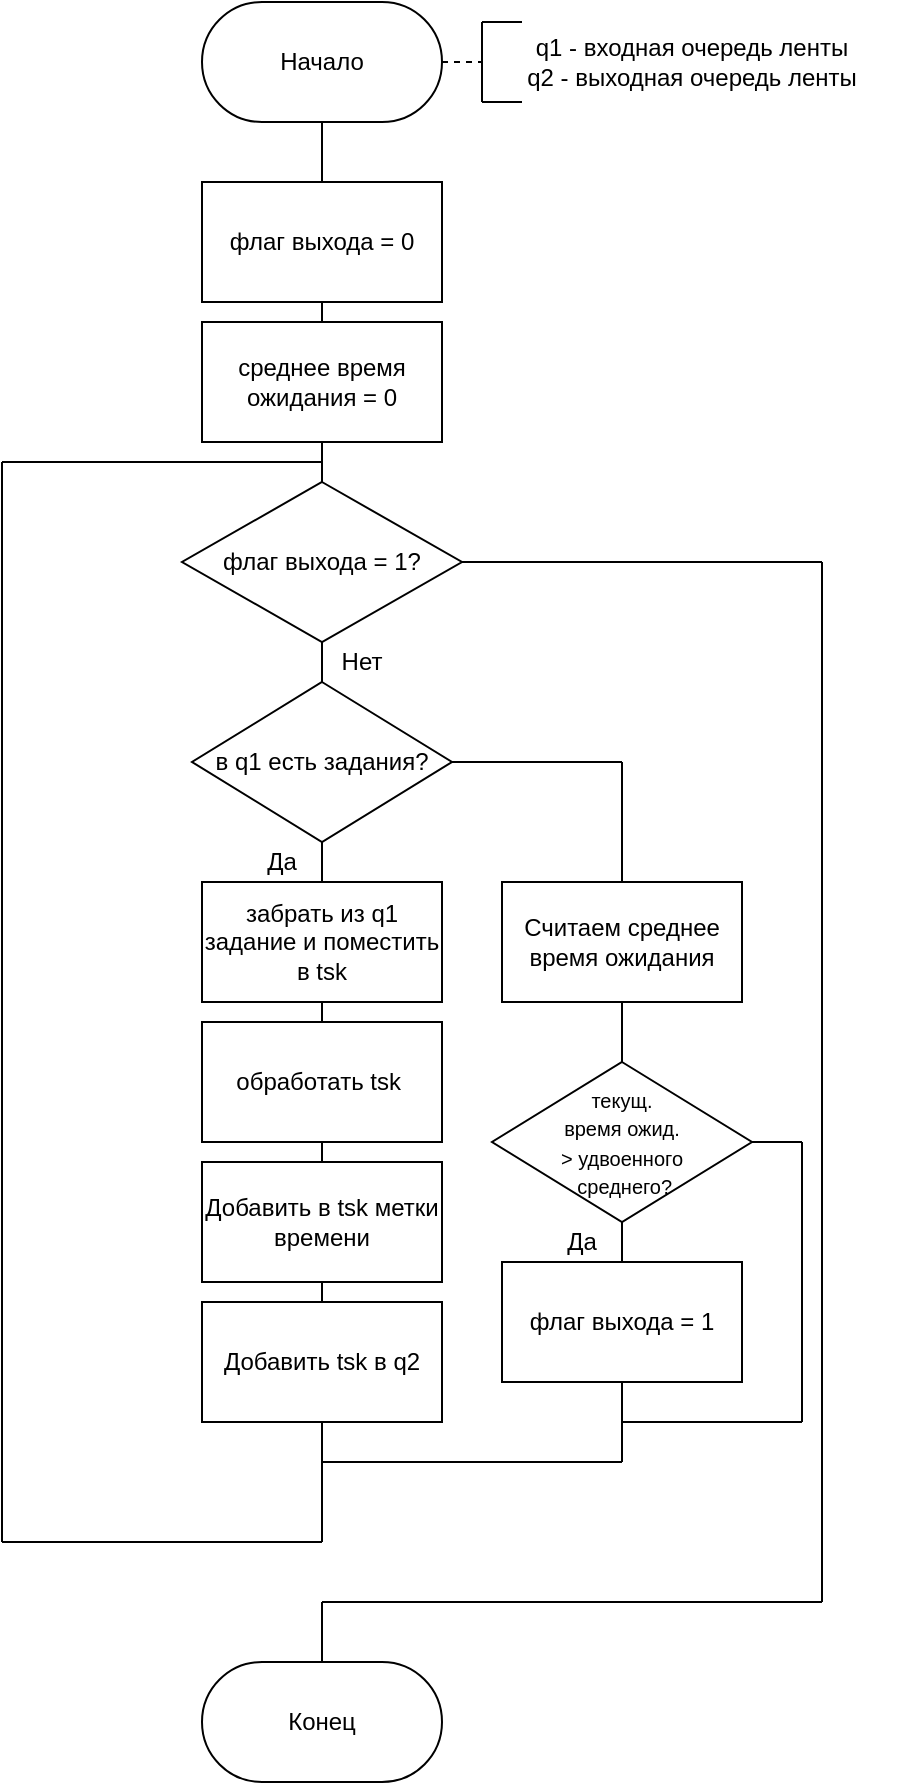 <mxfile version="10.7.5" type="device"><diagram id="doG2k2WsK-6fOJXFuy1G" name="Page-1"><mxGraphModel dx="1362" dy="687" grid="1" gridSize="10" guides="1" tooltips="1" connect="1" arrows="1" fold="1" page="1" pageScale="1" pageWidth="827" pageHeight="1169" math="0" shadow="0"><root><mxCell id="0"/><mxCell id="1" parent="0"/><mxCell id="hunNIcSFCgZceLWTEgXf-1" value="Начало&lt;br&gt;" style="rounded=1;whiteSpace=wrap;html=1;arcSize=50;" vertex="1" parent="1"><mxGeometry x="340" y="70" width="120" height="60" as="geometry"/></mxCell><mxCell id="hunNIcSFCgZceLWTEgXf-2" value="" style="endArrow=none;html=1;entryX=0.5;entryY=1;entryDx=0;entryDy=0;exitX=0.5;exitY=0;exitDx=0;exitDy=0;" edge="1" parent="1" source="hunNIcSFCgZceLWTEgXf-3" target="hunNIcSFCgZceLWTEgXf-1"><mxGeometry width="50" height="50" relative="1" as="geometry"><mxPoint x="400" y="160" as="sourcePoint"/><mxPoint x="480" y="160" as="targetPoint"/></mxGeometry></mxCell><mxCell id="hunNIcSFCgZceLWTEgXf-3" value="флаг выхода = 0" style="rounded=0;whiteSpace=wrap;html=1;" vertex="1" parent="1"><mxGeometry x="340" y="160" width="120" height="60" as="geometry"/></mxCell><mxCell id="hunNIcSFCgZceLWTEgXf-5" value="флаг выхода = 1?" style="rhombus;whiteSpace=wrap;html=1;" vertex="1" parent="1"><mxGeometry x="330" y="310" width="140" height="80" as="geometry"/></mxCell><mxCell id="hunNIcSFCgZceLWTEgXf-6" value="" style="endArrow=none;html=1;entryX=0.5;entryY=1;entryDx=0;entryDy=0;exitX=0.5;exitY=0;exitDx=0;exitDy=0;" edge="1" parent="1" source="hunNIcSFCgZceLWTEgXf-14" target="hunNIcSFCgZceLWTEgXf-5"><mxGeometry width="50" height="50" relative="1" as="geometry"><mxPoint x="400" y="410" as="sourcePoint"/><mxPoint x="330" y="440" as="targetPoint"/></mxGeometry></mxCell><mxCell id="hunNIcSFCgZceLWTEgXf-7" value="Нет" style="text;html=1;strokeColor=none;fillColor=none;align=center;verticalAlign=middle;whiteSpace=wrap;rounded=0;" vertex="1" parent="1"><mxGeometry x="400" y="390" width="40" height="20" as="geometry"/></mxCell><mxCell id="hunNIcSFCgZceLWTEgXf-9" value="" style="endArrow=none;dashed=1;html=1;exitX=1;exitY=0.5;exitDx=0;exitDy=0;" edge="1" parent="1" source="hunNIcSFCgZceLWTEgXf-1"><mxGeometry width="50" height="50" relative="1" as="geometry"><mxPoint x="510" y="170" as="sourcePoint"/><mxPoint x="480" y="100" as="targetPoint"/></mxGeometry></mxCell><mxCell id="hunNIcSFCgZceLWTEgXf-10" value="" style="endArrow=none;html=1;" edge="1" parent="1"><mxGeometry width="50" height="50" relative="1" as="geometry"><mxPoint x="480" y="120" as="sourcePoint"/><mxPoint x="480" y="80" as="targetPoint"/></mxGeometry></mxCell><mxCell id="hunNIcSFCgZceLWTEgXf-11" value="" style="endArrow=none;html=1;" edge="1" parent="1"><mxGeometry width="50" height="50" relative="1" as="geometry"><mxPoint x="480" y="80" as="sourcePoint"/><mxPoint x="500" y="80" as="targetPoint"/></mxGeometry></mxCell><mxCell id="hunNIcSFCgZceLWTEgXf-12" value="" style="endArrow=none;html=1;" edge="1" parent="1"><mxGeometry width="50" height="50" relative="1" as="geometry"><mxPoint x="480" y="120" as="sourcePoint"/><mxPoint x="500" y="120" as="targetPoint"/></mxGeometry></mxCell><mxCell id="hunNIcSFCgZceLWTEgXf-13" value="q1 - входная очередь ленты&lt;br&gt;q2 - выходная очередь ленты&lt;br&gt;" style="text;html=1;strokeColor=none;fillColor=none;align=center;verticalAlign=middle;whiteSpace=wrap;rounded=0;" vertex="1" parent="1"><mxGeometry x="480" y="80" width="210" height="40" as="geometry"/></mxCell><mxCell id="hunNIcSFCgZceLWTEgXf-14" value="в q1 есть задания?" style="rhombus;whiteSpace=wrap;html=1;" vertex="1" parent="1"><mxGeometry x="335" y="410" width="130" height="80" as="geometry"/></mxCell><mxCell id="hunNIcSFCgZceLWTEgXf-15" value="среднее время ожидания = 0" style="rounded=0;whiteSpace=wrap;html=1;" vertex="1" parent="1"><mxGeometry x="340" y="230" width="120" height="60" as="geometry"/></mxCell><mxCell id="hunNIcSFCgZceLWTEgXf-16" value="" style="endArrow=none;html=1;entryX=0.5;entryY=1;entryDx=0;entryDy=0;exitX=0.5;exitY=0;exitDx=0;exitDy=0;" edge="1" parent="1" source="hunNIcSFCgZceLWTEgXf-15" target="hunNIcSFCgZceLWTEgXf-3"><mxGeometry width="50" height="50" relative="1" as="geometry"><mxPoint x="230" y="280" as="sourcePoint"/><mxPoint x="280" y="230" as="targetPoint"/></mxGeometry></mxCell><mxCell id="hunNIcSFCgZceLWTEgXf-17" value="" style="endArrow=none;html=1;entryX=0.5;entryY=1;entryDx=0;entryDy=0;" edge="1" parent="1" source="hunNIcSFCgZceLWTEgXf-5" target="hunNIcSFCgZceLWTEgXf-15"><mxGeometry width="50" height="50" relative="1" as="geometry"><mxPoint x="220" y="390" as="sourcePoint"/><mxPoint x="270" y="340" as="targetPoint"/></mxGeometry></mxCell><mxCell id="hunNIcSFCgZceLWTEgXf-18" value="" style="endArrow=none;html=1;entryX=0.5;entryY=1;entryDx=0;entryDy=0;exitX=0.5;exitY=0;exitDx=0;exitDy=0;" edge="1" parent="1" source="hunNIcSFCgZceLWTEgXf-19" target="hunNIcSFCgZceLWTEgXf-14"><mxGeometry width="50" height="50" relative="1" as="geometry"><mxPoint x="400" y="530" as="sourcePoint"/><mxPoint x="400" y="510" as="targetPoint"/></mxGeometry></mxCell><mxCell id="hunNIcSFCgZceLWTEgXf-19" value="забрать из q1 задание и поместить в tsk" style="rounded=0;whiteSpace=wrap;html=1;" vertex="1" parent="1"><mxGeometry x="340" y="510" width="120" height="60" as="geometry"/></mxCell><mxCell id="hunNIcSFCgZceLWTEgXf-20" value="" style="endArrow=none;html=1;entryX=0.5;entryY=1;entryDx=0;entryDy=0;exitX=0.5;exitY=0;exitDx=0;exitDy=0;" edge="1" parent="1" source="hunNIcSFCgZceLWTEgXf-21" target="hunNIcSFCgZceLWTEgXf-19"><mxGeometry width="50" height="50" relative="1" as="geometry"><mxPoint x="400" y="590" as="sourcePoint"/><mxPoint x="400" y="630" as="targetPoint"/></mxGeometry></mxCell><mxCell id="hunNIcSFCgZceLWTEgXf-21" value="обработать tsk&amp;nbsp;" style="rounded=0;whiteSpace=wrap;html=1;" vertex="1" parent="1"><mxGeometry x="340" y="580" width="120" height="60" as="geometry"/></mxCell><mxCell id="hunNIcSFCgZceLWTEgXf-22" value="" style="endArrow=none;html=1;entryX=0.5;entryY=1;entryDx=0;entryDy=0;" edge="1" parent="1" source="hunNIcSFCgZceLWTEgXf-23" target="hunNIcSFCgZceLWTEgXf-21"><mxGeometry width="50" height="50" relative="1" as="geometry"><mxPoint x="330" y="720" as="sourcePoint"/><mxPoint x="380" y="670" as="targetPoint"/></mxGeometry></mxCell><mxCell id="hunNIcSFCgZceLWTEgXf-23" value="Добавить в tsk метки времени" style="rounded=0;whiteSpace=wrap;html=1;" vertex="1" parent="1"><mxGeometry x="340" y="650" width="120" height="60" as="geometry"/></mxCell><mxCell id="hunNIcSFCgZceLWTEgXf-24" value="" style="endArrow=none;html=1;exitX=1;exitY=0.5;exitDx=0;exitDy=0;" edge="1" parent="1" source="hunNIcSFCgZceLWTEgXf-14"><mxGeometry width="50" height="50" relative="1" as="geometry"><mxPoint x="630" y="520" as="sourcePoint"/><mxPoint x="550" y="450" as="targetPoint"/></mxGeometry></mxCell><mxCell id="hunNIcSFCgZceLWTEgXf-25" value="Да" style="text;html=1;strokeColor=none;fillColor=none;align=center;verticalAlign=middle;whiteSpace=wrap;rounded=0;" vertex="1" parent="1"><mxGeometry x="360" y="490" width="40" height="20" as="geometry"/></mxCell><mxCell id="hunNIcSFCgZceLWTEgXf-26" value="" style="endArrow=none;html=1;exitX=0.5;exitY=0;exitDx=0;exitDy=0;" edge="1" parent="1" source="hunNIcSFCgZceLWTEgXf-27"><mxGeometry width="50" height="50" relative="1" as="geometry"><mxPoint x="550" y="510" as="sourcePoint"/><mxPoint x="550" y="450" as="targetPoint"/></mxGeometry></mxCell><mxCell id="hunNIcSFCgZceLWTEgXf-27" value="Считаем среднее время ожидания" style="rounded=0;whiteSpace=wrap;html=1;" vertex="1" parent="1"><mxGeometry x="490" y="510" width="120" height="60" as="geometry"/></mxCell><mxCell id="hunNIcSFCgZceLWTEgXf-28" value="" style="endArrow=none;html=1;entryX=0.5;entryY=1;entryDx=0;entryDy=0;" edge="1" parent="1" target="hunNIcSFCgZceLWTEgXf-27"><mxGeometry width="50" height="50" relative="1" as="geometry"><mxPoint x="550" y="600" as="sourcePoint"/><mxPoint x="600" y="600" as="targetPoint"/></mxGeometry></mxCell><mxCell id="hunNIcSFCgZceLWTEgXf-30" value="&lt;font style=&quot;font-size: 10px&quot;&gt;текущ. &lt;br&gt;время ожид. &lt;br&gt;&amp;gt; удвоенного&lt;br&gt;&amp;nbsp;среднего?&lt;/font&gt;" style="rhombus;whiteSpace=wrap;html=1;" vertex="1" parent="1"><mxGeometry x="485" y="600" width="130" height="80" as="geometry"/></mxCell><mxCell id="hunNIcSFCgZceLWTEgXf-31" value="" style="endArrow=none;html=1;entryX=0.5;entryY=1;entryDx=0;entryDy=0;" edge="1" parent="1" target="hunNIcSFCgZceLWTEgXf-30"><mxGeometry width="50" height="50" relative="1" as="geometry"><mxPoint x="550" y="700" as="sourcePoint"/><mxPoint x="640" y="730" as="targetPoint"/></mxGeometry></mxCell><mxCell id="hunNIcSFCgZceLWTEgXf-32" value="Да" style="text;html=1;strokeColor=none;fillColor=none;align=center;verticalAlign=middle;whiteSpace=wrap;rounded=0;" vertex="1" parent="1"><mxGeometry x="510" y="680" width="40" height="20" as="geometry"/></mxCell><mxCell id="hunNIcSFCgZceLWTEgXf-33" value="флаг выхода = 1" style="rounded=0;whiteSpace=wrap;html=1;" vertex="1" parent="1"><mxGeometry x="490" y="700" width="120" height="60" as="geometry"/></mxCell><mxCell id="hunNIcSFCgZceLWTEgXf-34" value="" style="endArrow=none;html=1;exitX=1;exitY=0.5;exitDx=0;exitDy=0;" edge="1" parent="1" source="hunNIcSFCgZceLWTEgXf-30"><mxGeometry width="50" height="50" relative="1" as="geometry"><mxPoint x="650" y="720" as="sourcePoint"/><mxPoint x="640" y="640" as="targetPoint"/></mxGeometry></mxCell><mxCell id="hunNIcSFCgZceLWTEgXf-35" value="" style="endArrow=none;html=1;" edge="1" parent="1"><mxGeometry width="50" height="50" relative="1" as="geometry"><mxPoint x="640" y="780" as="sourcePoint"/><mxPoint x="640" y="640" as="targetPoint"/></mxGeometry></mxCell><mxCell id="hunNIcSFCgZceLWTEgXf-36" value="" style="endArrow=none;html=1;entryX=0.5;entryY=1;entryDx=0;entryDy=0;" edge="1" parent="1" target="hunNIcSFCgZceLWTEgXf-33"><mxGeometry width="50" height="50" relative="1" as="geometry"><mxPoint x="550" y="780" as="sourcePoint"/><mxPoint x="560" y="790" as="targetPoint"/></mxGeometry></mxCell><mxCell id="hunNIcSFCgZceLWTEgXf-37" value="" style="endArrow=none;html=1;" edge="1" parent="1"><mxGeometry width="50" height="50" relative="1" as="geometry"><mxPoint x="550" y="780" as="sourcePoint"/><mxPoint x="640" y="780" as="targetPoint"/></mxGeometry></mxCell><mxCell id="hunNIcSFCgZceLWTEgXf-38" value="" style="endArrow=none;html=1;" edge="1" parent="1"><mxGeometry width="50" height="50" relative="1" as="geometry"><mxPoint x="550" y="800" as="sourcePoint"/><mxPoint x="550" y="780" as="targetPoint"/></mxGeometry></mxCell><mxCell id="hunNIcSFCgZceLWTEgXf-40" value="" style="endArrow=none;html=1;" edge="1" parent="1"><mxGeometry width="50" height="50" relative="1" as="geometry"><mxPoint x="400" y="800" as="sourcePoint"/><mxPoint x="550" y="800" as="targetPoint"/></mxGeometry></mxCell><mxCell id="hunNIcSFCgZceLWTEgXf-41" value="" style="endArrow=none;html=1;" edge="1" parent="1"><mxGeometry width="50" height="50" relative="1" as="geometry"><mxPoint x="400" y="840" as="sourcePoint"/><mxPoint x="400" y="800" as="targetPoint"/></mxGeometry></mxCell><mxCell id="hunNIcSFCgZceLWTEgXf-42" value="" style="endArrow=none;html=1;" edge="1" parent="1"><mxGeometry width="50" height="50" relative="1" as="geometry"><mxPoint x="240" y="300" as="sourcePoint"/><mxPoint x="400" y="300" as="targetPoint"/></mxGeometry></mxCell><mxCell id="hunNIcSFCgZceLWTEgXf-43" value="" style="endArrow=none;html=1;" edge="1" parent="1"><mxGeometry width="50" height="50" relative="1" as="geometry"><mxPoint x="240" y="840" as="sourcePoint"/><mxPoint x="400" y="840" as="targetPoint"/></mxGeometry></mxCell><mxCell id="hunNIcSFCgZceLWTEgXf-44" value="" style="endArrow=none;html=1;" edge="1" parent="1"><mxGeometry width="50" height="50" relative="1" as="geometry"><mxPoint x="240" y="300" as="sourcePoint"/><mxPoint x="240" y="840" as="targetPoint"/></mxGeometry></mxCell><mxCell id="hunNIcSFCgZceLWTEgXf-45" value="" style="endArrow=none;html=1;exitX=1;exitY=0.5;exitDx=0;exitDy=0;" edge="1" parent="1" source="hunNIcSFCgZceLWTEgXf-5"><mxGeometry width="50" height="50" relative="1" as="geometry"><mxPoint x="530" y="410" as="sourcePoint"/><mxPoint x="650" y="350" as="targetPoint"/></mxGeometry></mxCell><mxCell id="hunNIcSFCgZceLWTEgXf-46" value="" style="endArrow=none;html=1;" edge="1" parent="1"><mxGeometry width="50" height="50" relative="1" as="geometry"><mxPoint x="650" y="870" as="sourcePoint"/><mxPoint x="650" y="350" as="targetPoint"/></mxGeometry></mxCell><mxCell id="hunNIcSFCgZceLWTEgXf-47" value="" style="endArrow=none;html=1;" edge="1" parent="1"><mxGeometry width="50" height="50" relative="1" as="geometry"><mxPoint x="400" y="870" as="sourcePoint"/><mxPoint x="650" y="870" as="targetPoint"/></mxGeometry></mxCell><mxCell id="hunNIcSFCgZceLWTEgXf-48" value="" style="endArrow=none;html=1;" edge="1" parent="1"><mxGeometry width="50" height="50" relative="1" as="geometry"><mxPoint x="400" y="900" as="sourcePoint"/><mxPoint x="400" y="870" as="targetPoint"/></mxGeometry></mxCell><mxCell id="hunNIcSFCgZceLWTEgXf-49" value="Конец" style="rounded=1;whiteSpace=wrap;html=1;arcSize=50;" vertex="1" parent="1"><mxGeometry x="340" y="900" width="120" height="60" as="geometry"/></mxCell><mxCell id="hunNIcSFCgZceLWTEgXf-50" value="" style="endArrow=none;html=1;entryX=0.5;entryY=1;entryDx=0;entryDy=0;exitX=0.5;exitY=0;exitDx=0;exitDy=0;" edge="1" parent="1" source="hunNIcSFCgZceLWTEgXf-51" target="hunNIcSFCgZceLWTEgXf-23"><mxGeometry width="50" height="50" relative="1" as="geometry"><mxPoint x="260" y="760" as="sourcePoint"/><mxPoint x="310" y="710" as="targetPoint"/></mxGeometry></mxCell><mxCell id="hunNIcSFCgZceLWTEgXf-51" value="Добавить tsk в q2" style="rounded=0;whiteSpace=wrap;html=1;" vertex="1" parent="1"><mxGeometry x="340" y="720" width="120" height="60" as="geometry"/></mxCell><mxCell id="hunNIcSFCgZceLWTEgXf-52" value="" style="endArrow=none;html=1;entryX=0.5;entryY=1;entryDx=0;entryDy=0;" edge="1" parent="1" target="hunNIcSFCgZceLWTEgXf-51"><mxGeometry width="50" height="50" relative="1" as="geometry"><mxPoint x="400" y="800" as="sourcePoint"/><mxPoint x="320" y="780" as="targetPoint"/></mxGeometry></mxCell></root></mxGraphModel></diagram></mxfile>